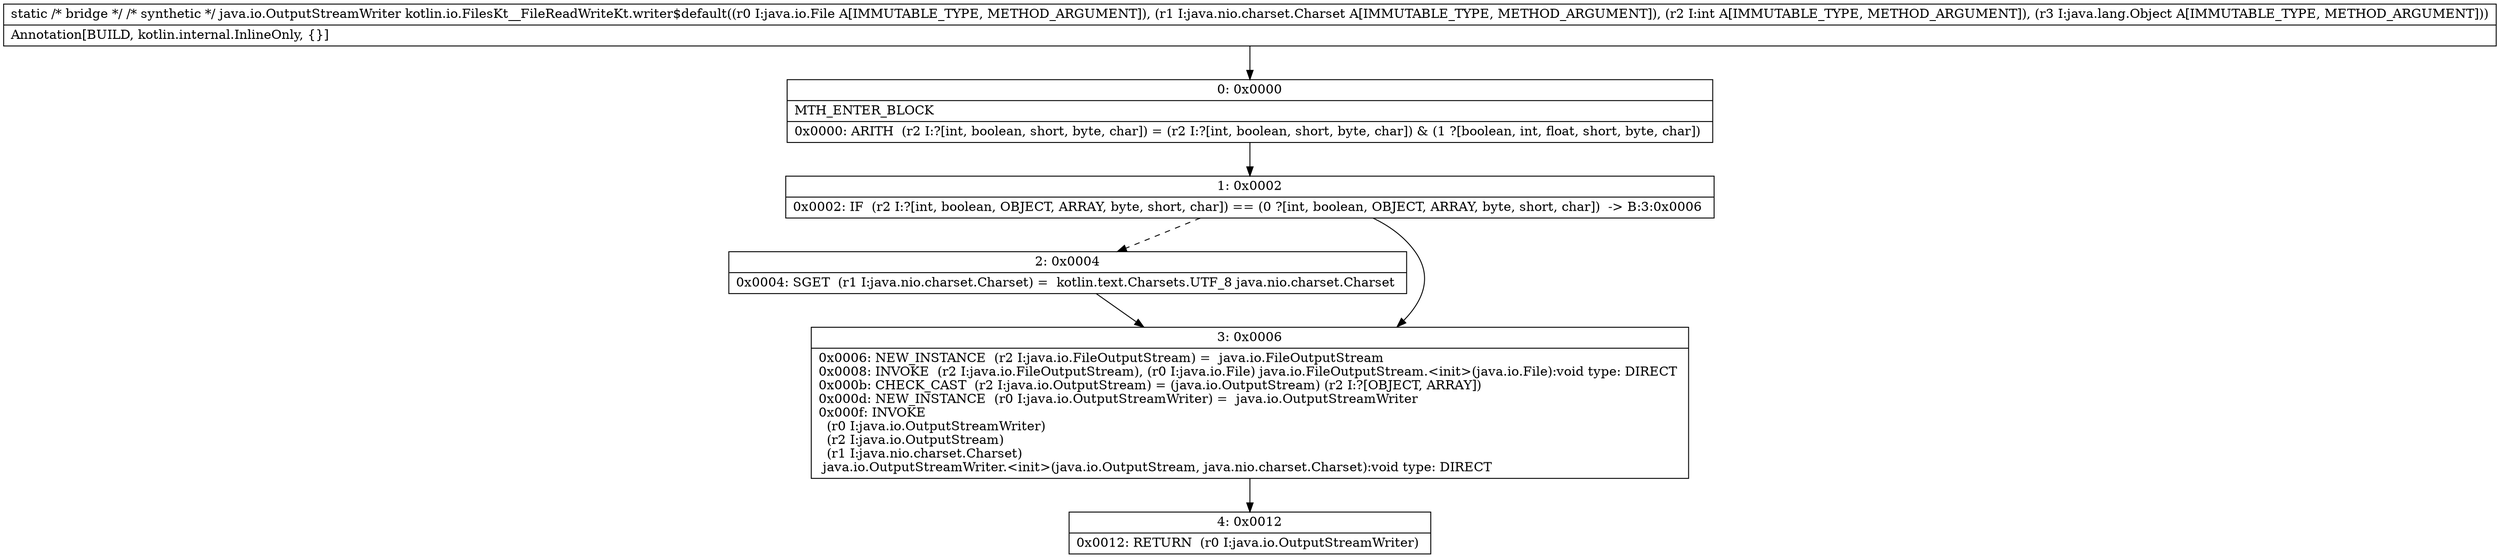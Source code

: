 digraph "CFG forkotlin.io.FilesKt__FileReadWriteKt.writer$default(Ljava\/io\/File;Ljava\/nio\/charset\/Charset;ILjava\/lang\/Object;)Ljava\/io\/OutputStreamWriter;" {
Node_0 [shape=record,label="{0\:\ 0x0000|MTH_ENTER_BLOCK\l|0x0000: ARITH  (r2 I:?[int, boolean, short, byte, char]) = (r2 I:?[int, boolean, short, byte, char]) & (1 ?[boolean, int, float, short, byte, char]) \l}"];
Node_1 [shape=record,label="{1\:\ 0x0002|0x0002: IF  (r2 I:?[int, boolean, OBJECT, ARRAY, byte, short, char]) == (0 ?[int, boolean, OBJECT, ARRAY, byte, short, char])  \-\> B:3:0x0006 \l}"];
Node_2 [shape=record,label="{2\:\ 0x0004|0x0004: SGET  (r1 I:java.nio.charset.Charset) =  kotlin.text.Charsets.UTF_8 java.nio.charset.Charset \l}"];
Node_3 [shape=record,label="{3\:\ 0x0006|0x0006: NEW_INSTANCE  (r2 I:java.io.FileOutputStream) =  java.io.FileOutputStream \l0x0008: INVOKE  (r2 I:java.io.FileOutputStream), (r0 I:java.io.File) java.io.FileOutputStream.\<init\>(java.io.File):void type: DIRECT \l0x000b: CHECK_CAST  (r2 I:java.io.OutputStream) = (java.io.OutputStream) (r2 I:?[OBJECT, ARRAY]) \l0x000d: NEW_INSTANCE  (r0 I:java.io.OutputStreamWriter) =  java.io.OutputStreamWriter \l0x000f: INVOKE  \l  (r0 I:java.io.OutputStreamWriter)\l  (r2 I:java.io.OutputStream)\l  (r1 I:java.nio.charset.Charset)\l java.io.OutputStreamWriter.\<init\>(java.io.OutputStream, java.nio.charset.Charset):void type: DIRECT \l}"];
Node_4 [shape=record,label="{4\:\ 0x0012|0x0012: RETURN  (r0 I:java.io.OutputStreamWriter) \l}"];
MethodNode[shape=record,label="{static \/* bridge *\/ \/* synthetic *\/ java.io.OutputStreamWriter kotlin.io.FilesKt__FileReadWriteKt.writer$default((r0 I:java.io.File A[IMMUTABLE_TYPE, METHOD_ARGUMENT]), (r1 I:java.nio.charset.Charset A[IMMUTABLE_TYPE, METHOD_ARGUMENT]), (r2 I:int A[IMMUTABLE_TYPE, METHOD_ARGUMENT]), (r3 I:java.lang.Object A[IMMUTABLE_TYPE, METHOD_ARGUMENT]))  | Annotation[BUILD, kotlin.internal.InlineOnly, \{\}]\l}"];
MethodNode -> Node_0;
Node_0 -> Node_1;
Node_1 -> Node_2[style=dashed];
Node_1 -> Node_3;
Node_2 -> Node_3;
Node_3 -> Node_4;
}

